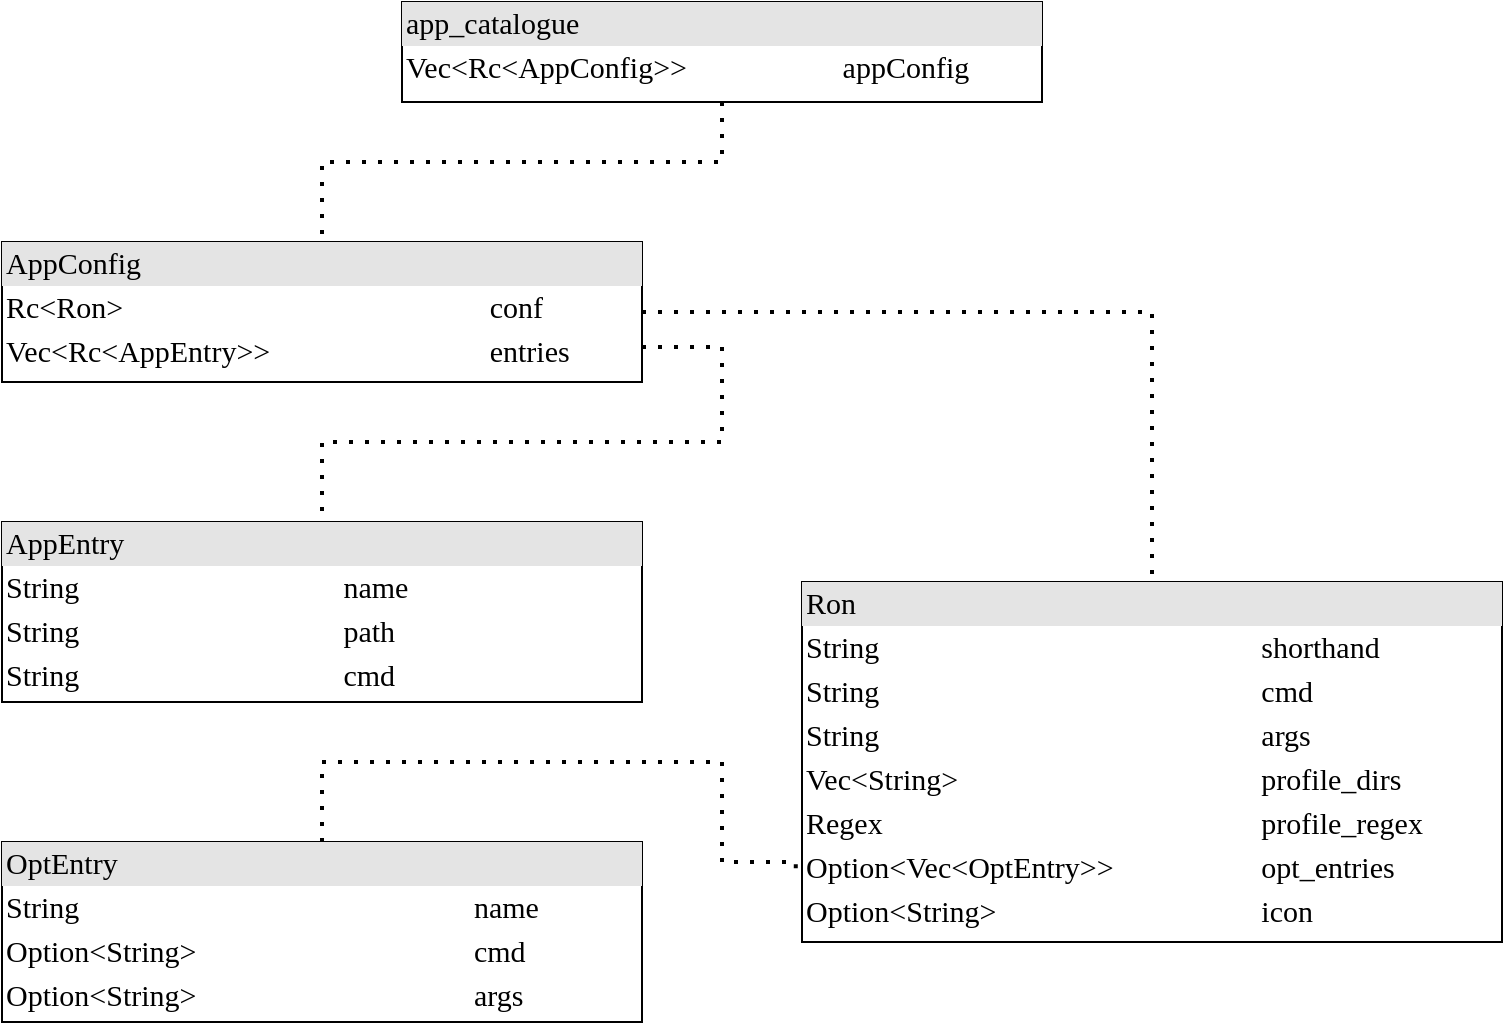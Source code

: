 <mxfile version="17.2.6" type="device"><diagram name="Page-1" id="2ca16b54-16f6-2749-3443-fa8db7711227"><mxGraphModel dx="1006" dy="730" grid="1" gridSize="10" guides="1" tooltips="1" connect="1" arrows="1" fold="1" page="1" pageScale="1" pageWidth="827" pageHeight="583" background="none" math="0" shadow="0"><root><mxCell id="0"/><mxCell id="1" parent="0"/><mxCell id="2ed32ef02a7f4228-2" value="&lt;div style=&quot;box-sizing: border-box ; width: 100% ; background: rgb(228 , 228 , 228) none repeat scroll 0% 0% ; padding: 2px ; font-size: 15px&quot;&gt;&lt;font style=&quot;font-size: 15px&quot; face=&quot;Verdana&quot;&gt;app_catalogue&lt;br&gt;&lt;/font&gt;&lt;/div&gt;&lt;table style=&quot;width: 100% ; font-size: 15px&quot; cellspacing=&quot;0&quot; cellpadding=&quot;2&quot;&gt;&lt;tbody&gt;&lt;tr&gt;&lt;td&gt;&lt;font style=&quot;font-size: 15px&quot; face=&quot;Verdana&quot;&gt;Vec&amp;lt;Rc&amp;lt;AppConfig&amp;gt;&amp;gt;&lt;br&gt;&lt;/font&gt;&lt;/td&gt;&lt;td&gt;&lt;font style=&quot;font-size: 15px&quot; face=&quot;Verdana&quot;&gt;appConfig&lt;br&gt;&lt;/font&gt;&lt;/td&gt;&lt;/tr&gt;&lt;tr&gt;&lt;td&gt;&lt;font style=&quot;font-size: 15px&quot; face=&quot;Verdana&quot;&gt;&lt;br&gt;&lt;/font&gt;&lt;/td&gt;&lt;td&gt;&lt;font style=&quot;font-size: 15px&quot; face=&quot;Verdana&quot;&gt;&lt;br&gt;&lt;/font&gt;&lt;/td&gt;&lt;/tr&gt;&lt;tr&gt;&lt;td&gt;&lt;font style=&quot;font-size: 15px&quot; face=&quot;Verdana&quot;&gt;&lt;br&gt;&lt;/font&gt;&lt;/td&gt;&lt;td&gt;&lt;font style=&quot;font-size: 15px&quot; face=&quot;Verdana&quot;&gt;&lt;br&gt;&lt;/font&gt;&lt;/td&gt;&lt;/tr&gt;&lt;tr&gt;&lt;td&gt;&lt;font style=&quot;font-size: 15px&quot; face=&quot;Verdana&quot;&gt;&lt;br&gt;&lt;/font&gt;&lt;/td&gt;&lt;td&gt;&lt;font style=&quot;font-size: 15px&quot; face=&quot;Verdana&quot;&gt;&lt;br&gt;&lt;/font&gt;&lt;/td&gt;&lt;/tr&gt;&lt;tr&gt;&lt;td&gt;&lt;font style=&quot;font-size: 15px&quot; face=&quot;Verdana&quot;&gt;&lt;br&gt;&lt;/font&gt;&lt;/td&gt;&lt;td&gt;&lt;font style=&quot;font-size: 15px&quot; face=&quot;Verdana&quot;&gt;&lt;br&gt;&lt;/font&gt;&lt;/td&gt;&lt;/tr&gt;&lt;tr&gt;&lt;td&gt;&lt;font style=&quot;font-size: 15px&quot; face=&quot;Verdana&quot;&gt;&lt;br&gt;&lt;/font&gt;&lt;/td&gt;&lt;td&gt;&lt;font style=&quot;font-size: 15px&quot; face=&quot;Verdana&quot;&gt;&lt;br&gt;&lt;/font&gt;&lt;/td&gt;&lt;/tr&gt;&lt;/tbody&gt;&lt;/table&gt;" style="verticalAlign=top;align=left;overflow=fill;html=1;rounded=0;shadow=0;comic=0;labelBackgroundColor=none;strokeWidth=1;fontFamily=Georgia;fontSize=12" parent="1" vertex="1"><mxGeometry x="240" y="40" width="320" height="50" as="geometry"/></mxCell><mxCell id="ssflcwtxfdIALLzN7kpI-1" value="&lt;div style=&quot;box-sizing: border-box ; width: 100% ; background: rgb(228 , 228 , 228) none repeat scroll 0% 0% ; padding: 2px ; font-size: 15px&quot;&gt;&lt;font style=&quot;font-size: 15px&quot; face=&quot;Verdana&quot;&gt;AppConfig&lt;br&gt;&lt;/font&gt;&lt;/div&gt;&lt;table style=&quot;width: 100% ; font-size: 15px&quot; cellspacing=&quot;0&quot; cellpadding=&quot;2&quot;&gt;&lt;tbody&gt;&lt;tr&gt;&lt;td&gt;&lt;font style=&quot;font-size: 15px&quot; face=&quot;Verdana&quot;&gt;Rc&amp;lt;Ron&amp;gt;&lt;br&gt;&lt;/font&gt;&lt;/td&gt;&lt;td&gt;&lt;font style=&quot;font-size: 15px&quot; face=&quot;Verdana&quot;&gt;conf&lt;br&gt;&lt;/font&gt;&lt;/td&gt;&lt;/tr&gt;&lt;tr&gt;&lt;td&gt;&lt;font style=&quot;font-size: 15px&quot; face=&quot;Verdana&quot;&gt;Vec&amp;lt;Rc&amp;lt;AppEntry&amp;gt;&amp;gt;&lt;br&gt;&lt;/font&gt;&lt;/td&gt;&lt;td&gt;&lt;font style=&quot;font-size: 15px&quot; face=&quot;Verdana&quot;&gt;entries&lt;br&gt;&lt;/font&gt;&lt;/td&gt;&lt;/tr&gt;&lt;tr&gt;&lt;td&gt;&lt;font style=&quot;font-size: 15px&quot; face=&quot;Verdana&quot;&gt;&lt;br&gt;&lt;/font&gt;&lt;/td&gt;&lt;td&gt;&lt;font style=&quot;font-size: 15px&quot; face=&quot;Verdana&quot;&gt;&lt;br&gt;&lt;/font&gt;&lt;/td&gt;&lt;/tr&gt;&lt;tr&gt;&lt;td&gt;&lt;font style=&quot;font-size: 15px&quot; face=&quot;Verdana&quot;&gt;&lt;br&gt;&lt;/font&gt;&lt;/td&gt;&lt;td&gt;&lt;font style=&quot;font-size: 15px&quot; face=&quot;Verdana&quot;&gt;&lt;br&gt;&lt;/font&gt;&lt;/td&gt;&lt;/tr&gt;&lt;tr&gt;&lt;td&gt;&lt;font style=&quot;font-size: 15px&quot; face=&quot;Verdana&quot;&gt;&lt;br&gt;&lt;/font&gt;&lt;/td&gt;&lt;td&gt;&lt;font style=&quot;font-size: 15px&quot; face=&quot;Verdana&quot;&gt;&lt;br&gt;&lt;/font&gt;&lt;/td&gt;&lt;/tr&gt;&lt;tr&gt;&lt;td&gt;&lt;font style=&quot;font-size: 15px&quot; face=&quot;Verdana&quot;&gt;&lt;br&gt;&lt;/font&gt;&lt;/td&gt;&lt;td&gt;&lt;font style=&quot;font-size: 15px&quot; face=&quot;Verdana&quot;&gt;&lt;br&gt;&lt;/font&gt;&lt;/td&gt;&lt;/tr&gt;&lt;/tbody&gt;&lt;/table&gt;" style="verticalAlign=top;align=left;overflow=fill;html=1;rounded=0;shadow=0;comic=0;labelBackgroundColor=none;strokeWidth=1;fontFamily=Georgia;fontSize=12" parent="1" vertex="1"><mxGeometry x="40" y="160" width="320" height="70" as="geometry"/></mxCell><mxCell id="ssflcwtxfdIALLzN7kpI-2" value="" style="endArrow=none;dashed=1;html=1;dashPattern=1 3;strokeWidth=2;rounded=0;fontFamily=Verdana;fontSize=15;exitX=0.5;exitY=1;exitDx=0;exitDy=0;entryX=0.5;entryY=0;entryDx=0;entryDy=0;edgeStyle=orthogonalEdgeStyle;" parent="1" source="2ed32ef02a7f4228-2" target="ssflcwtxfdIALLzN7kpI-1" edge="1"><mxGeometry width="50" height="50" relative="1" as="geometry"><mxPoint x="460" y="170" as="sourcePoint"/><mxPoint x="550" y="280" as="targetPoint"/><Array as="points"><mxPoint x="400" y="120"/><mxPoint x="200" y="120"/></Array></mxGeometry></mxCell><mxCell id="ssflcwtxfdIALLzN7kpI-3" value="&lt;div style=&quot;box-sizing: border-box ; width: 100% ; background: rgb(228 , 228 , 228) none repeat scroll 0% 0% ; padding: 2px ; font-size: 15px&quot;&gt;&lt;font style=&quot;font-size: 15px&quot; face=&quot;Verdana&quot;&gt;AppEntry&lt;/font&gt;&lt;/div&gt;&lt;table style=&quot;width: 100% ; font-size: 15px&quot; cellspacing=&quot;0&quot; cellpadding=&quot;2&quot;&gt;&lt;tbody&gt;&lt;tr&gt;&lt;td&gt;&lt;font face=&quot;Verdana&quot;&gt;String&lt;/font&gt;&lt;font style=&quot;font-size: 15px&quot; face=&quot;Verdana&quot;&gt;&lt;br&gt;&lt;/font&gt;&lt;/td&gt;&lt;td&gt;&lt;font style=&quot;font-size: 15px&quot; face=&quot;Verdana&quot;&gt;name&lt;br&gt;&lt;/font&gt;&lt;/td&gt;&lt;/tr&gt;&lt;tr&gt;&lt;td&gt;&lt;font face=&quot;Verdana&quot;&gt;String&lt;/font&gt;&lt;font style=&quot;font-size: 15px&quot; face=&quot;Verdana&quot;&gt;&lt;br&gt;&lt;/font&gt;&lt;/td&gt;&lt;td&gt;&lt;font style=&quot;font-size: 15px&quot; face=&quot;Verdana&quot;&gt;path&lt;br&gt;&lt;/font&gt;&lt;/td&gt;&lt;/tr&gt;&lt;tr&gt;&lt;td&gt;&lt;font style=&quot;font-size: 15px&quot; face=&quot;Verdana&quot;&gt;String&lt;br&gt;&lt;/font&gt;&lt;/td&gt;&lt;td&gt;&lt;font style=&quot;font-size: 15px&quot; face=&quot;Verdana&quot;&gt;cmd&lt;br&gt;&lt;/font&gt;&lt;/td&gt;&lt;/tr&gt;&lt;tr&gt;&lt;td&gt;&lt;font style=&quot;font-size: 15px&quot; face=&quot;Verdana&quot;&gt;&lt;br&gt;&lt;/font&gt;&lt;/td&gt;&lt;td&gt;&lt;font style=&quot;font-size: 15px&quot; face=&quot;Verdana&quot;&gt;&lt;br&gt;&lt;/font&gt;&lt;/td&gt;&lt;/tr&gt;&lt;tr&gt;&lt;td&gt;&lt;font style=&quot;font-size: 15px&quot; face=&quot;Verdana&quot;&gt;&lt;br&gt;&lt;/font&gt;&lt;/td&gt;&lt;td&gt;&lt;font style=&quot;font-size: 15px&quot; face=&quot;Verdana&quot;&gt;&lt;br&gt;&lt;/font&gt;&lt;/td&gt;&lt;/tr&gt;&lt;tr&gt;&lt;td&gt;&lt;font style=&quot;font-size: 15px&quot; face=&quot;Verdana&quot;&gt;&lt;br&gt;&lt;/font&gt;&lt;/td&gt;&lt;td&gt;&lt;font style=&quot;font-size: 15px&quot; face=&quot;Verdana&quot;&gt;&lt;br&gt;&lt;/font&gt;&lt;/td&gt;&lt;/tr&gt;&lt;/tbody&gt;&lt;/table&gt;" style="verticalAlign=top;align=left;overflow=fill;html=1;rounded=0;shadow=0;comic=0;labelBackgroundColor=none;strokeWidth=1;fontFamily=Georgia;fontSize=12" parent="1" vertex="1"><mxGeometry x="40" y="300" width="320" height="90" as="geometry"/></mxCell><mxCell id="ssflcwtxfdIALLzN7kpI-4" value="&lt;div style=&quot;box-sizing: border-box ; width: 100% ; background: rgb(228 , 228 , 228) none repeat scroll 0% 0% ; padding: 2px ; font-size: 15px&quot;&gt;&lt;font face=&quot;Verdana&quot;&gt;Ron&lt;/font&gt;&lt;font style=&quot;font-size: 15px&quot; face=&quot;Verdana&quot;&gt;&lt;br&gt;&lt;/font&gt;&lt;/div&gt;&lt;table style=&quot;width: 100% ; font-size: 15px&quot; cellspacing=&quot;0&quot; cellpadding=&quot;2&quot;&gt;&lt;tbody&gt;&lt;tr&gt;&lt;td&gt;&lt;font face=&quot;Verdana&quot;&gt;String&lt;br&gt;&lt;/font&gt;&lt;/td&gt;&lt;td&gt;&lt;font style=&quot;font-size: 15px&quot; face=&quot;Verdana&quot;&gt;shorthand&lt;br&gt;&lt;/font&gt;&lt;/td&gt;&lt;/tr&gt;&lt;tr&gt;&lt;td&gt;&lt;font face=&quot;Verdana&quot;&gt;String&lt;/font&gt;&lt;/td&gt;&lt;td&gt;&lt;font style=&quot;font-size: 15px&quot; face=&quot;Verdana&quot;&gt;cmd&lt;br&gt;&lt;/font&gt;&lt;/td&gt;&lt;/tr&gt;&lt;tr&gt;&lt;td&gt;String&lt;/td&gt;&lt;td&gt;&lt;font style=&quot;font-size: 15px&quot; face=&quot;Verdana&quot;&gt;args&lt;br&gt;&lt;/font&gt;&lt;/td&gt;&lt;/tr&gt;&lt;tr&gt;&lt;td&gt;&lt;font face=&quot;Verdana&quot;&gt;Vec&amp;lt;String&amp;gt;&lt;/font&gt;&lt;font style=&quot;font-size: 15px&quot; face=&quot;Verdana&quot;&gt;&lt;/font&gt;&lt;/td&gt;&lt;td&gt;&lt;font style=&quot;font-size: 15px&quot; face=&quot;Verdana&quot;&gt;profile_dirs&lt;br&gt;&lt;/font&gt;&lt;/td&gt;&lt;/tr&gt;&lt;tr&gt;&lt;td&gt;&lt;font style=&quot;font-size: 15px&quot; face=&quot;Verdana&quot;&gt;Regex&lt;br&gt;&lt;/font&gt;&lt;/td&gt;&lt;td&gt;&lt;font style=&quot;font-size: 15px&quot; face=&quot;Verdana&quot;&gt;profile_regex&lt;br&gt;&lt;/font&gt;&lt;/td&gt;&lt;/tr&gt;&lt;tr&gt;&lt;td&gt;&lt;font style=&quot;font-size: 15px&quot; face=&quot;Verdana&quot;&gt;Option&amp;lt;Vec&amp;lt;OptEntry&amp;gt;&amp;gt;&lt;br&gt;&lt;/font&gt;&lt;/td&gt;&lt;td&gt;&lt;font style=&quot;font-size: 15px&quot; face=&quot;Verdana&quot;&gt;opt_entries&lt;br&gt;&lt;/font&gt;&lt;/td&gt;&lt;/tr&gt;&lt;tr&gt;&lt;td&gt;Option&amp;lt;String&amp;gt;&lt;br&gt;&lt;/td&gt;&lt;td&gt;icon&lt;/td&gt;&lt;/tr&gt;&lt;/tbody&gt;&lt;/table&gt;" style="verticalAlign=top;align=left;overflow=fill;html=1;rounded=0;shadow=0;comic=0;labelBackgroundColor=none;strokeWidth=1;fontFamily=Georgia;fontSize=12" parent="1" vertex="1"><mxGeometry x="440" y="330" width="350" height="180" as="geometry"/></mxCell><mxCell id="ssflcwtxfdIALLzN7kpI-5" value="" style="endArrow=none;dashed=1;html=1;dashPattern=1 3;strokeWidth=2;rounded=0;fontFamily=Verdana;fontSize=15;exitX=1;exitY=0.5;exitDx=0;exitDy=0;entryX=0.5;entryY=0;entryDx=0;entryDy=0;edgeStyle=orthogonalEdgeStyle;" parent="1" source="ssflcwtxfdIALLzN7kpI-1" target="ssflcwtxfdIALLzN7kpI-4" edge="1"><mxGeometry width="50" height="50" relative="1" as="geometry"><mxPoint x="500" y="280" as="sourcePoint"/><mxPoint x="550" y="230" as="targetPoint"/><Array as="points"><mxPoint x="615" y="195"/></Array></mxGeometry></mxCell><mxCell id="ssflcwtxfdIALLzN7kpI-6" value="" style="endArrow=none;dashed=1;html=1;dashPattern=1 3;strokeWidth=2;rounded=0;fontFamily=Verdana;fontSize=15;exitX=1;exitY=0.75;exitDx=0;exitDy=0;entryX=0.5;entryY=0;entryDx=0;entryDy=0;edgeStyle=orthogonalEdgeStyle;" parent="1" source="ssflcwtxfdIALLzN7kpI-1" target="ssflcwtxfdIALLzN7kpI-3" edge="1"><mxGeometry width="50" height="50" relative="1" as="geometry"><mxPoint x="500" y="450" as="sourcePoint"/><mxPoint x="550" y="400" as="targetPoint"/><Array as="points"><mxPoint x="400" y="213"/><mxPoint x="400" y="260"/><mxPoint x="200" y="260"/></Array></mxGeometry></mxCell><mxCell id="ssflcwtxfdIALLzN7kpI-7" value="&lt;div style=&quot;box-sizing: border-box ; width: 100% ; background: rgb(228 , 228 , 228) none repeat scroll 0% 0% ; padding: 2px ; font-size: 15px&quot;&gt;&lt;font style=&quot;font-size: 15px&quot; face=&quot;Verdana&quot;&gt;OptEntry&lt;/font&gt;&lt;/div&gt;&lt;table style=&quot;width: 100% ; font-size: 15px&quot; cellspacing=&quot;0&quot; cellpadding=&quot;2&quot;&gt;&lt;tbody&gt;&lt;tr&gt;&lt;td&gt;&lt;font face=&quot;Verdana&quot;&gt;String&lt;/font&gt;&lt;font style=&quot;font-size: 15px&quot; face=&quot;Verdana&quot;&gt;&lt;br&gt;&lt;/font&gt;&lt;/td&gt;&lt;td&gt;&lt;font style=&quot;font-size: 15px&quot; face=&quot;Verdana&quot;&gt;name&lt;br&gt;&lt;/font&gt;&lt;/td&gt;&lt;/tr&gt;&lt;tr&gt;&lt;td&gt;&lt;font face=&quot;Verdana&quot;&gt;Option&amp;lt;String&amp;gt;&lt;/font&gt;&lt;font style=&quot;font-size: 15px&quot; face=&quot;Verdana&quot;&gt;&lt;br&gt;&lt;/font&gt;&lt;/td&gt;&lt;td&gt;&lt;font style=&quot;font-size: 15px&quot; face=&quot;Verdana&quot;&gt;cmd&lt;br&gt;&lt;/font&gt;&lt;/td&gt;&lt;/tr&gt;&lt;tr&gt;&lt;td&gt;&lt;font style=&quot;font-size: 15px&quot; face=&quot;Verdana&quot;&gt;Option&amp;lt;String&amp;gt;&lt;br&gt;&lt;/font&gt;&lt;/td&gt;&lt;td&gt;&lt;font style=&quot;font-size: 15px&quot; face=&quot;Verdana&quot;&gt;args&lt;br&gt;&lt;/font&gt;&lt;/td&gt;&lt;/tr&gt;&lt;tr&gt;&lt;td&gt;&lt;font style=&quot;font-size: 15px&quot; face=&quot;Verdana&quot;&gt;&lt;br&gt;&lt;/font&gt;&lt;/td&gt;&lt;td&gt;&lt;font style=&quot;font-size: 15px&quot; face=&quot;Verdana&quot;&gt;&lt;br&gt;&lt;/font&gt;&lt;/td&gt;&lt;/tr&gt;&lt;tr&gt;&lt;td&gt;&lt;font style=&quot;font-size: 15px&quot; face=&quot;Verdana&quot;&gt;&lt;br&gt;&lt;/font&gt;&lt;/td&gt;&lt;td&gt;&lt;font style=&quot;font-size: 15px&quot; face=&quot;Verdana&quot;&gt;&lt;br&gt;&lt;/font&gt;&lt;/td&gt;&lt;/tr&gt;&lt;tr&gt;&lt;td&gt;&lt;font style=&quot;font-size: 15px&quot; face=&quot;Verdana&quot;&gt;&lt;br&gt;&lt;/font&gt;&lt;/td&gt;&lt;td&gt;&lt;font style=&quot;font-size: 15px&quot; face=&quot;Verdana&quot;&gt;&lt;br&gt;&lt;/font&gt;&lt;/td&gt;&lt;/tr&gt;&lt;/tbody&gt;&lt;/table&gt;" style="verticalAlign=top;align=left;overflow=fill;html=1;rounded=0;shadow=0;comic=0;labelBackgroundColor=none;strokeWidth=1;fontFamily=Georgia;fontSize=12" parent="1" vertex="1"><mxGeometry x="40" y="460" width="320" height="90" as="geometry"/></mxCell><mxCell id="ssflcwtxfdIALLzN7kpI-9" value="" style="endArrow=none;dashed=1;html=1;dashPattern=1 3;strokeWidth=2;rounded=0;fontFamily=Verdana;fontSize=15;exitX=0.5;exitY=0;exitDx=0;exitDy=0;entryX=-0.009;entryY=0.823;entryDx=0;entryDy=0;entryPerimeter=0;edgeStyle=orthogonalEdgeStyle;" parent="1" source="ssflcwtxfdIALLzN7kpI-7" target="ssflcwtxfdIALLzN7kpI-4" edge="1"><mxGeometry width="50" height="50" relative="1" as="geometry"><mxPoint x="510" y="470" as="sourcePoint"/><mxPoint x="560" y="420" as="targetPoint"/><Array as="points"><mxPoint x="200" y="420"/><mxPoint x="400" y="420"/><mxPoint x="400" y="470"/><mxPoint x="437" y="470"/></Array></mxGeometry></mxCell></root></mxGraphModel></diagram></mxfile>